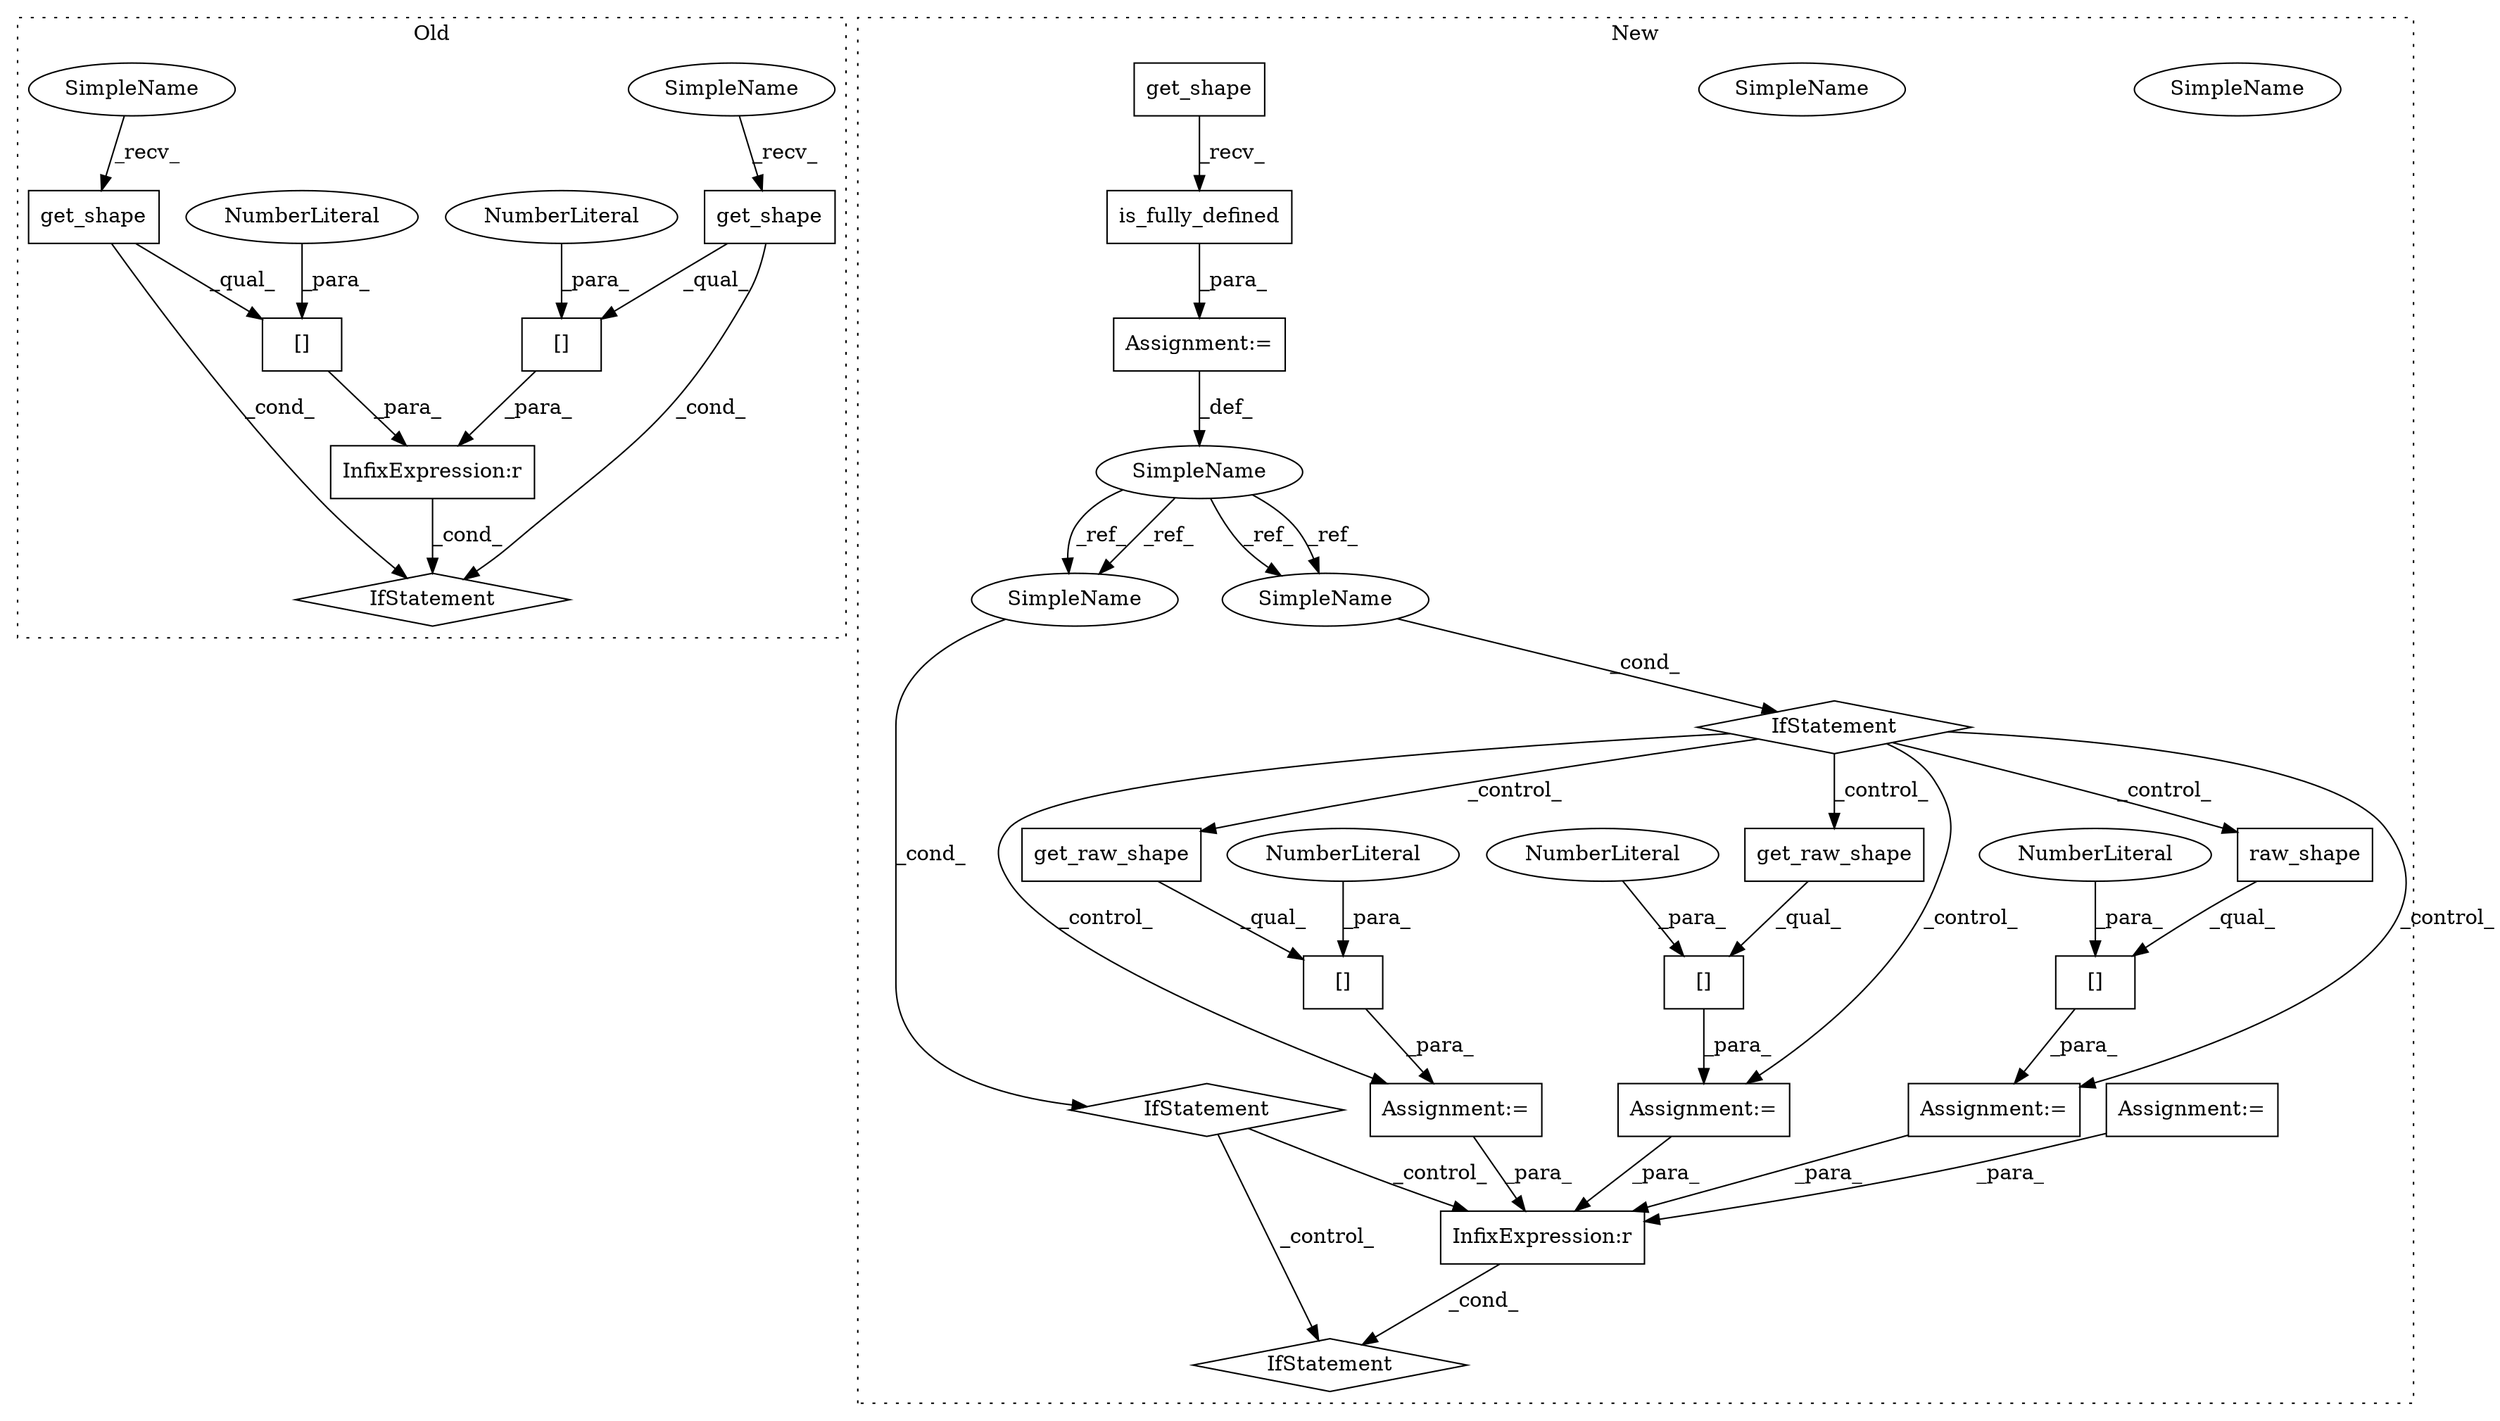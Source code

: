 digraph G {
subgraph cluster0 {
1 [label="get_shape" a="32" s="2927" l="11" shape="box"];
9 [label="[]" a="2" s="2922,2940" l="17,1" shape="box"];
12 [label="NumberLiteral" a="34" s="2939" l="1" shape="ellipse"];
27 [label="InfixExpression:r" a="27" s="2941" l="4" shape="box"];
28 [label="[]" a="2" s="2945,2963" l="17,1" shape="box"];
29 [label="NumberLiteral" a="34" s="2962" l="1" shape="ellipse"];
30 [label="get_shape" a="32" s="2950" l="11" shape="box"];
31 [label="IfStatement" a="25" s="2918,2964" l="4,2" shape="diamond"];
32 [label="SimpleName" a="42" s="2945" l="4" shape="ellipse"];
33 [label="SimpleName" a="42" s="2922" l="4" shape="ellipse"];
label = "Old";
style="dotted";
}
subgraph cluster1 {
2 [label="raw_shape" a="32" s="3333,3349" l="10,1" shape="box"];
3 [label="SimpleName" a="42" s="3140" l="14" shape="ellipse"];
4 [label="InfixExpression:r" a="27" s="3405" l="4" shape="box"];
5 [label="get_raw_shape" a="32" s="3284" l="15" shape="box"];
6 [label="IfStatement" a="25" s="3198,3216" l="4,2" shape="diamond"];
7 [label="get_raw_shape" a="32" s="3242" l="15" shape="box"];
8 [label="IfStatement" a="25" s="3365,3383" l="4,2" shape="diamond"];
10 [label="[]" a="2" s="3333,3352" l="18,1" shape="box"];
11 [label="NumberLiteral" a="34" s="3351" l="1" shape="ellipse"];
13 [label="[]" a="2" s="3235,3259" l="23,1" shape="box"];
14 [label="NumberLiteral" a="34" s="3258" l="1" shape="ellipse"];
15 [label="[]" a="2" s="3277,3301" l="23,1" shape="box"];
16 [label="NumberLiteral" a="34" s="3300" l="1" shape="ellipse"];
17 [label="SimpleName" a="42" s="3202" l="14" shape="ellipse"];
18 [label="SimpleName" a="42" s="3369" l="14" shape="ellipse"];
19 [label="get_shape" a="32" s="3162" l="11" shape="box"];
20 [label="is_fully_defined" a="32" s="3174" l="18" shape="box"];
21 [label="IfStatement" a="25" s="3393,3417" l="4,2" shape="diamond"];
22 [label="Assignment:=" a="7" s="2927" l="8" shape="box"];
23 [label="Assignment:=" a="7" s="3234" l="1" shape="box"];
24 [label="Assignment:=" a="7" s="3276" l="1" shape="box"];
25 [label="Assignment:=" a="7" s="3332" l="1" shape="box"];
26 [label="Assignment:=" a="7" s="3154" l="1" shape="box"];
34 [label="SimpleName" a="42" s="3369" l="14" shape="ellipse"];
35 [label="SimpleName" a="42" s="3202" l="14" shape="ellipse"];
label = "New";
style="dotted";
}
1 -> 31 [label="_cond_"];
1 -> 9 [label="_qual_"];
2 -> 10 [label="_qual_"];
3 -> 34 [label="_ref_"];
3 -> 35 [label="_ref_"];
3 -> 35 [label="_ref_"];
3 -> 34 [label="_ref_"];
4 -> 21 [label="_cond_"];
5 -> 15 [label="_qual_"];
6 -> 5 [label="_control_"];
6 -> 25 [label="_control_"];
6 -> 7 [label="_control_"];
6 -> 2 [label="_control_"];
6 -> 23 [label="_control_"];
6 -> 24 [label="_control_"];
7 -> 13 [label="_qual_"];
8 -> 21 [label="_control_"];
8 -> 4 [label="_control_"];
9 -> 27 [label="_para_"];
10 -> 25 [label="_para_"];
11 -> 10 [label="_para_"];
12 -> 9 [label="_para_"];
13 -> 23 [label="_para_"];
14 -> 13 [label="_para_"];
15 -> 24 [label="_para_"];
16 -> 15 [label="_para_"];
19 -> 20 [label="_recv_"];
20 -> 26 [label="_para_"];
22 -> 4 [label="_para_"];
23 -> 4 [label="_para_"];
24 -> 4 [label="_para_"];
25 -> 4 [label="_para_"];
26 -> 3 [label="_def_"];
27 -> 31 [label="_cond_"];
28 -> 27 [label="_para_"];
29 -> 28 [label="_para_"];
30 -> 28 [label="_qual_"];
30 -> 31 [label="_cond_"];
32 -> 30 [label="_recv_"];
33 -> 1 [label="_recv_"];
34 -> 8 [label="_cond_"];
35 -> 6 [label="_cond_"];
}